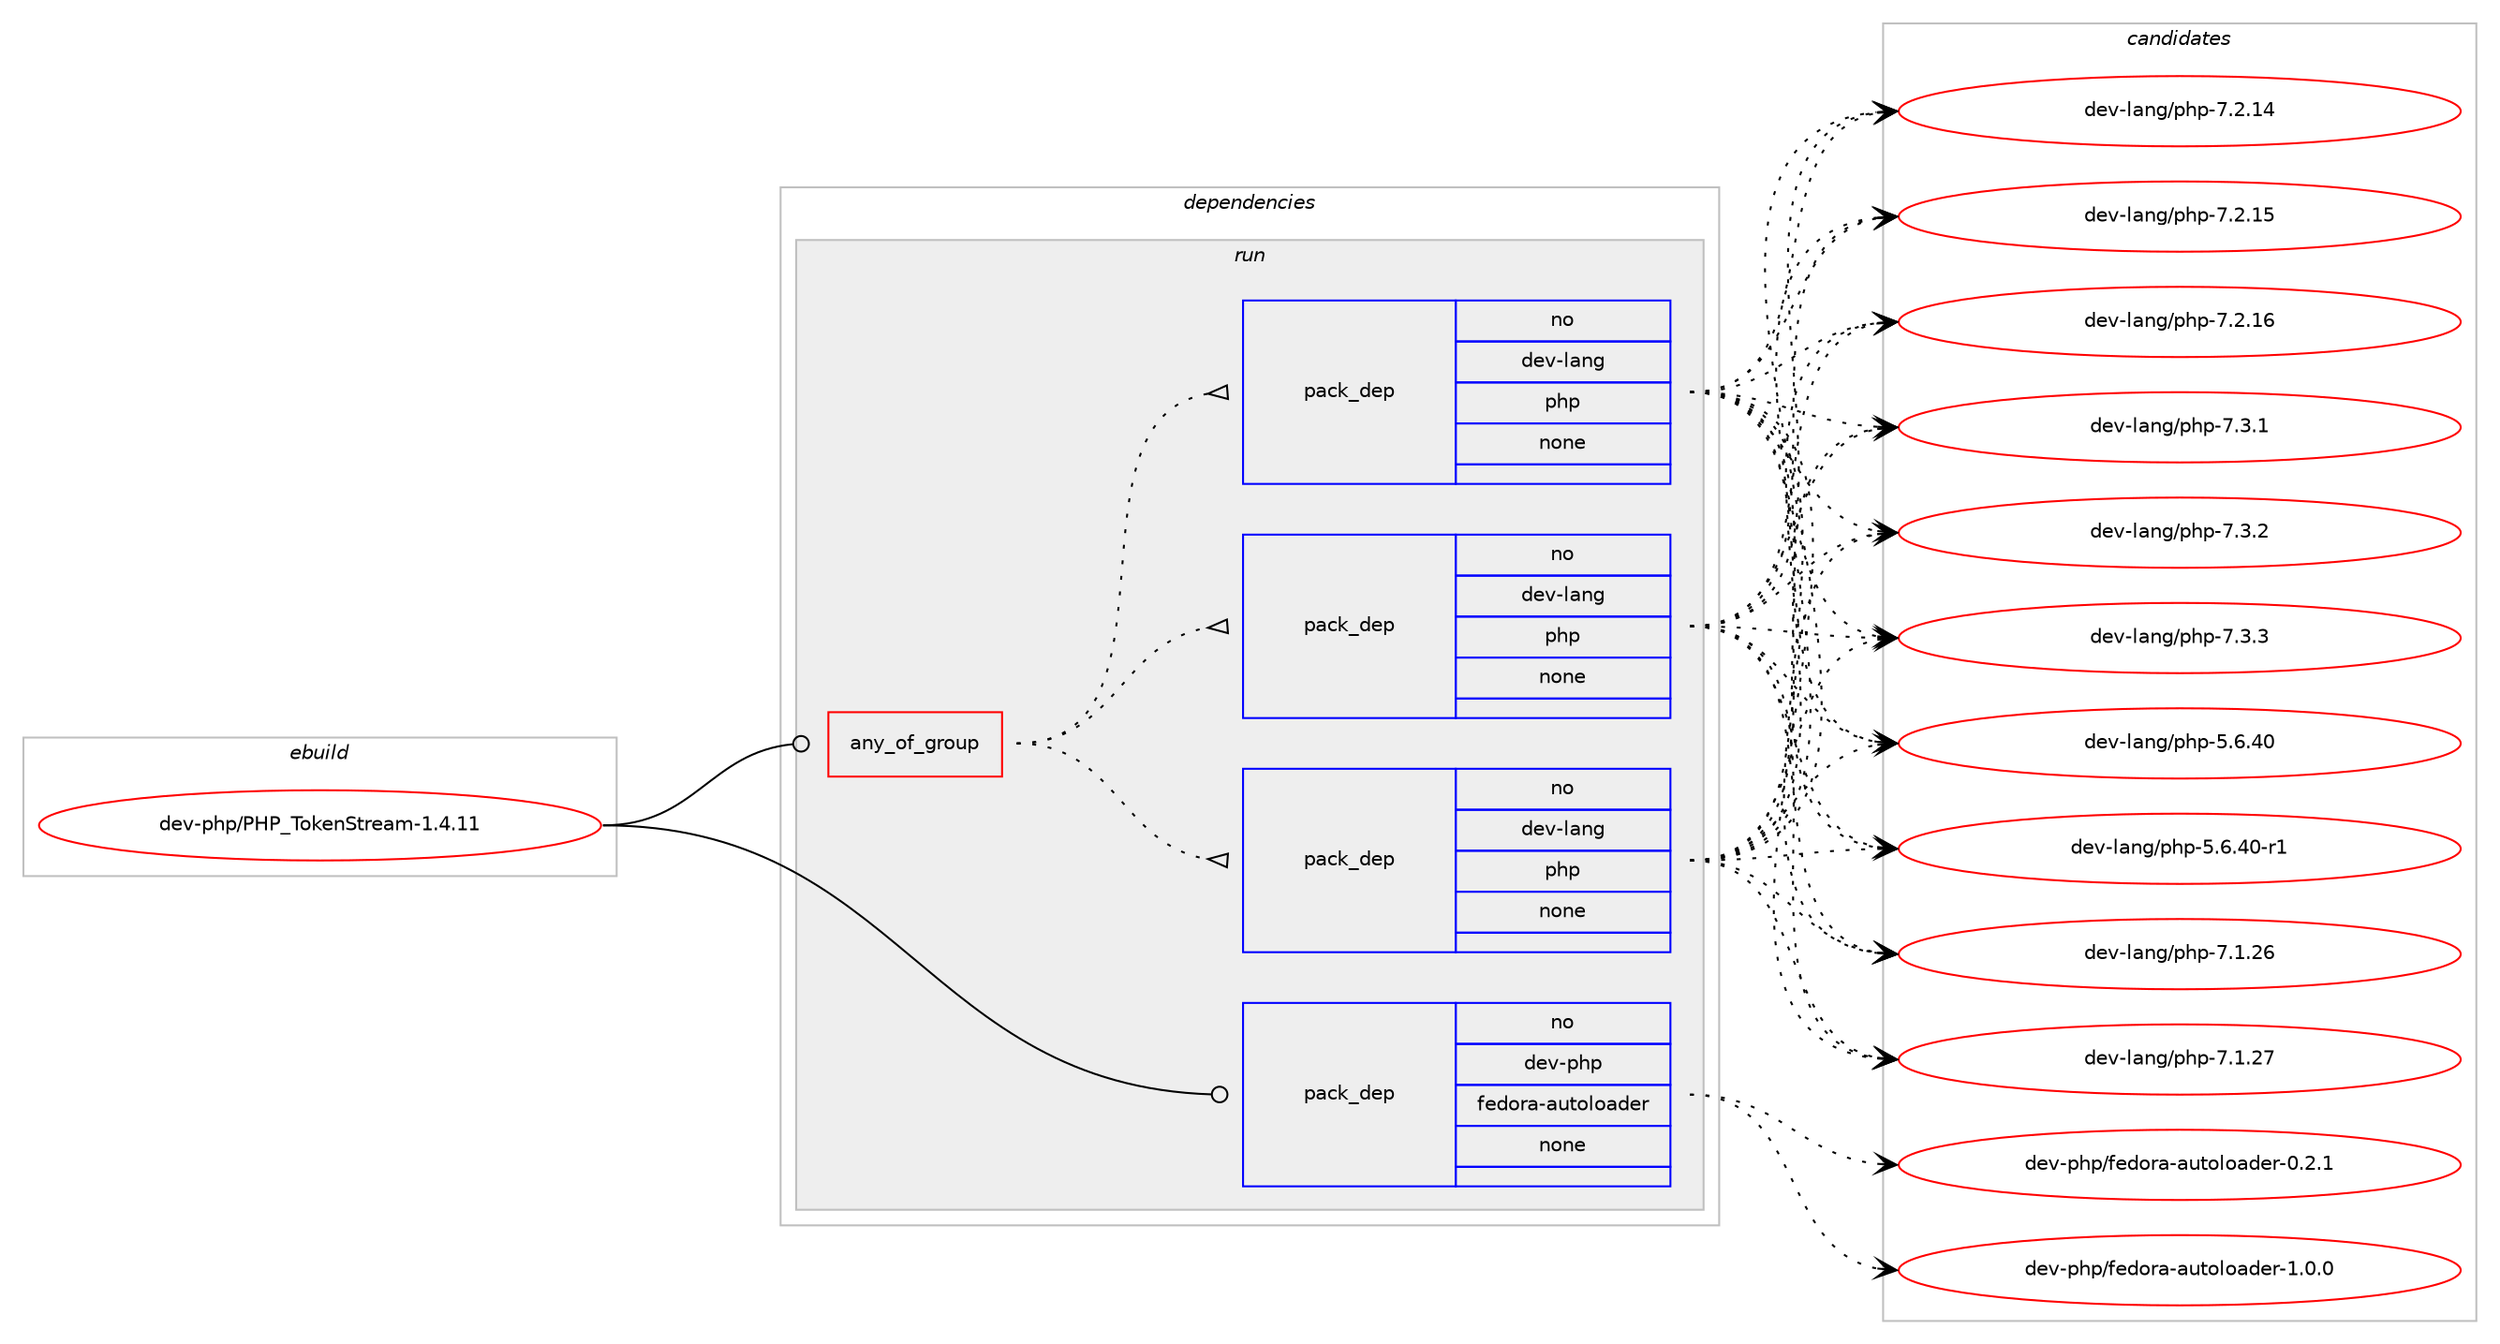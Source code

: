 digraph prolog {

# *************
# Graph options
# *************

newrank=true;
concentrate=true;
compound=true;
graph [rankdir=LR,fontname=Helvetica,fontsize=10,ranksep=1.5];#, ranksep=2.5, nodesep=0.2];
edge  [arrowhead=vee];
node  [fontname=Helvetica,fontsize=10];

# **********
# The ebuild
# **********

subgraph cluster_leftcol {
color=gray;
rank=same;
label=<<i>ebuild</i>>;
id [label="dev-php/PHP_TokenStream-1.4.11", color=red, width=4, href="../dev-php/PHP_TokenStream-1.4.11.svg"];
}

# ****************
# The dependencies
# ****************

subgraph cluster_midcol {
color=gray;
label=<<i>dependencies</i>>;
subgraph cluster_compile {
fillcolor="#eeeeee";
style=filled;
label=<<i>compile</i>>;
}
subgraph cluster_compileandrun {
fillcolor="#eeeeee";
style=filled;
label=<<i>compile and run</i>>;
}
subgraph cluster_run {
fillcolor="#eeeeee";
style=filled;
label=<<i>run</i>>;
subgraph any22504 {
dependency1392711 [label=<<TABLE BORDER="0" CELLBORDER="1" CELLSPACING="0" CELLPADDING="4"><TR><TD CELLPADDING="10">any_of_group</TD></TR></TABLE>>, shape=none, color=red];subgraph pack1000359 {
dependency1392712 [label=<<TABLE BORDER="0" CELLBORDER="1" CELLSPACING="0" CELLPADDING="4" WIDTH="220"><TR><TD ROWSPAN="6" CELLPADDING="30">pack_dep</TD></TR><TR><TD WIDTH="110">no</TD></TR><TR><TD>dev-lang</TD></TR><TR><TD>php</TD></TR><TR><TD>none</TD></TR><TR><TD></TD></TR></TABLE>>, shape=none, color=blue];
}
dependency1392711:e -> dependency1392712:w [weight=20,style="dotted",arrowhead="oinv"];
subgraph pack1000360 {
dependency1392713 [label=<<TABLE BORDER="0" CELLBORDER="1" CELLSPACING="0" CELLPADDING="4" WIDTH="220"><TR><TD ROWSPAN="6" CELLPADDING="30">pack_dep</TD></TR><TR><TD WIDTH="110">no</TD></TR><TR><TD>dev-lang</TD></TR><TR><TD>php</TD></TR><TR><TD>none</TD></TR><TR><TD></TD></TR></TABLE>>, shape=none, color=blue];
}
dependency1392711:e -> dependency1392713:w [weight=20,style="dotted",arrowhead="oinv"];
subgraph pack1000361 {
dependency1392714 [label=<<TABLE BORDER="0" CELLBORDER="1" CELLSPACING="0" CELLPADDING="4" WIDTH="220"><TR><TD ROWSPAN="6" CELLPADDING="30">pack_dep</TD></TR><TR><TD WIDTH="110">no</TD></TR><TR><TD>dev-lang</TD></TR><TR><TD>php</TD></TR><TR><TD>none</TD></TR><TR><TD></TD></TR></TABLE>>, shape=none, color=blue];
}
dependency1392711:e -> dependency1392714:w [weight=20,style="dotted",arrowhead="oinv"];
}
id:e -> dependency1392711:w [weight=20,style="solid",arrowhead="odot"];
subgraph pack1000362 {
dependency1392715 [label=<<TABLE BORDER="0" CELLBORDER="1" CELLSPACING="0" CELLPADDING="4" WIDTH="220"><TR><TD ROWSPAN="6" CELLPADDING="30">pack_dep</TD></TR><TR><TD WIDTH="110">no</TD></TR><TR><TD>dev-php</TD></TR><TR><TD>fedora-autoloader</TD></TR><TR><TD>none</TD></TR><TR><TD></TD></TR></TABLE>>, shape=none, color=blue];
}
id:e -> dependency1392715:w [weight=20,style="solid",arrowhead="odot"];
}
}

# **************
# The candidates
# **************

subgraph cluster_choices {
rank=same;
color=gray;
label=<<i>candidates</i>>;

subgraph choice1000359 {
color=black;
nodesep=1;
choice10010111845108971101034711210411245534654465248 [label="dev-lang/php-5.6.40", color=red, width=4,href="../dev-lang/php-5.6.40.svg"];
choice100101118451089711010347112104112455346544652484511449 [label="dev-lang/php-5.6.40-r1", color=red, width=4,href="../dev-lang/php-5.6.40-r1.svg"];
choice10010111845108971101034711210411245554649465054 [label="dev-lang/php-7.1.26", color=red, width=4,href="../dev-lang/php-7.1.26.svg"];
choice10010111845108971101034711210411245554649465055 [label="dev-lang/php-7.1.27", color=red, width=4,href="../dev-lang/php-7.1.27.svg"];
choice10010111845108971101034711210411245554650464952 [label="dev-lang/php-7.2.14", color=red, width=4,href="../dev-lang/php-7.2.14.svg"];
choice10010111845108971101034711210411245554650464953 [label="dev-lang/php-7.2.15", color=red, width=4,href="../dev-lang/php-7.2.15.svg"];
choice10010111845108971101034711210411245554650464954 [label="dev-lang/php-7.2.16", color=red, width=4,href="../dev-lang/php-7.2.16.svg"];
choice100101118451089711010347112104112455546514649 [label="dev-lang/php-7.3.1", color=red, width=4,href="../dev-lang/php-7.3.1.svg"];
choice100101118451089711010347112104112455546514650 [label="dev-lang/php-7.3.2", color=red, width=4,href="../dev-lang/php-7.3.2.svg"];
choice100101118451089711010347112104112455546514651 [label="dev-lang/php-7.3.3", color=red, width=4,href="../dev-lang/php-7.3.3.svg"];
dependency1392712:e -> choice10010111845108971101034711210411245534654465248:w [style=dotted,weight="100"];
dependency1392712:e -> choice100101118451089711010347112104112455346544652484511449:w [style=dotted,weight="100"];
dependency1392712:e -> choice10010111845108971101034711210411245554649465054:w [style=dotted,weight="100"];
dependency1392712:e -> choice10010111845108971101034711210411245554649465055:w [style=dotted,weight="100"];
dependency1392712:e -> choice10010111845108971101034711210411245554650464952:w [style=dotted,weight="100"];
dependency1392712:e -> choice10010111845108971101034711210411245554650464953:w [style=dotted,weight="100"];
dependency1392712:e -> choice10010111845108971101034711210411245554650464954:w [style=dotted,weight="100"];
dependency1392712:e -> choice100101118451089711010347112104112455546514649:w [style=dotted,weight="100"];
dependency1392712:e -> choice100101118451089711010347112104112455546514650:w [style=dotted,weight="100"];
dependency1392712:e -> choice100101118451089711010347112104112455546514651:w [style=dotted,weight="100"];
}
subgraph choice1000360 {
color=black;
nodesep=1;
choice10010111845108971101034711210411245534654465248 [label="dev-lang/php-5.6.40", color=red, width=4,href="../dev-lang/php-5.6.40.svg"];
choice100101118451089711010347112104112455346544652484511449 [label="dev-lang/php-5.6.40-r1", color=red, width=4,href="../dev-lang/php-5.6.40-r1.svg"];
choice10010111845108971101034711210411245554649465054 [label="dev-lang/php-7.1.26", color=red, width=4,href="../dev-lang/php-7.1.26.svg"];
choice10010111845108971101034711210411245554649465055 [label="dev-lang/php-7.1.27", color=red, width=4,href="../dev-lang/php-7.1.27.svg"];
choice10010111845108971101034711210411245554650464952 [label="dev-lang/php-7.2.14", color=red, width=4,href="../dev-lang/php-7.2.14.svg"];
choice10010111845108971101034711210411245554650464953 [label="dev-lang/php-7.2.15", color=red, width=4,href="../dev-lang/php-7.2.15.svg"];
choice10010111845108971101034711210411245554650464954 [label="dev-lang/php-7.2.16", color=red, width=4,href="../dev-lang/php-7.2.16.svg"];
choice100101118451089711010347112104112455546514649 [label="dev-lang/php-7.3.1", color=red, width=4,href="../dev-lang/php-7.3.1.svg"];
choice100101118451089711010347112104112455546514650 [label="dev-lang/php-7.3.2", color=red, width=4,href="../dev-lang/php-7.3.2.svg"];
choice100101118451089711010347112104112455546514651 [label="dev-lang/php-7.3.3", color=red, width=4,href="../dev-lang/php-7.3.3.svg"];
dependency1392713:e -> choice10010111845108971101034711210411245534654465248:w [style=dotted,weight="100"];
dependency1392713:e -> choice100101118451089711010347112104112455346544652484511449:w [style=dotted,weight="100"];
dependency1392713:e -> choice10010111845108971101034711210411245554649465054:w [style=dotted,weight="100"];
dependency1392713:e -> choice10010111845108971101034711210411245554649465055:w [style=dotted,weight="100"];
dependency1392713:e -> choice10010111845108971101034711210411245554650464952:w [style=dotted,weight="100"];
dependency1392713:e -> choice10010111845108971101034711210411245554650464953:w [style=dotted,weight="100"];
dependency1392713:e -> choice10010111845108971101034711210411245554650464954:w [style=dotted,weight="100"];
dependency1392713:e -> choice100101118451089711010347112104112455546514649:w [style=dotted,weight="100"];
dependency1392713:e -> choice100101118451089711010347112104112455546514650:w [style=dotted,weight="100"];
dependency1392713:e -> choice100101118451089711010347112104112455546514651:w [style=dotted,weight="100"];
}
subgraph choice1000361 {
color=black;
nodesep=1;
choice10010111845108971101034711210411245534654465248 [label="dev-lang/php-5.6.40", color=red, width=4,href="../dev-lang/php-5.6.40.svg"];
choice100101118451089711010347112104112455346544652484511449 [label="dev-lang/php-5.6.40-r1", color=red, width=4,href="../dev-lang/php-5.6.40-r1.svg"];
choice10010111845108971101034711210411245554649465054 [label="dev-lang/php-7.1.26", color=red, width=4,href="../dev-lang/php-7.1.26.svg"];
choice10010111845108971101034711210411245554649465055 [label="dev-lang/php-7.1.27", color=red, width=4,href="../dev-lang/php-7.1.27.svg"];
choice10010111845108971101034711210411245554650464952 [label="dev-lang/php-7.2.14", color=red, width=4,href="../dev-lang/php-7.2.14.svg"];
choice10010111845108971101034711210411245554650464953 [label="dev-lang/php-7.2.15", color=red, width=4,href="../dev-lang/php-7.2.15.svg"];
choice10010111845108971101034711210411245554650464954 [label="dev-lang/php-7.2.16", color=red, width=4,href="../dev-lang/php-7.2.16.svg"];
choice100101118451089711010347112104112455546514649 [label="dev-lang/php-7.3.1", color=red, width=4,href="../dev-lang/php-7.3.1.svg"];
choice100101118451089711010347112104112455546514650 [label="dev-lang/php-7.3.2", color=red, width=4,href="../dev-lang/php-7.3.2.svg"];
choice100101118451089711010347112104112455546514651 [label="dev-lang/php-7.3.3", color=red, width=4,href="../dev-lang/php-7.3.3.svg"];
dependency1392714:e -> choice10010111845108971101034711210411245534654465248:w [style=dotted,weight="100"];
dependency1392714:e -> choice100101118451089711010347112104112455346544652484511449:w [style=dotted,weight="100"];
dependency1392714:e -> choice10010111845108971101034711210411245554649465054:w [style=dotted,weight="100"];
dependency1392714:e -> choice10010111845108971101034711210411245554649465055:w [style=dotted,weight="100"];
dependency1392714:e -> choice10010111845108971101034711210411245554650464952:w [style=dotted,weight="100"];
dependency1392714:e -> choice10010111845108971101034711210411245554650464953:w [style=dotted,weight="100"];
dependency1392714:e -> choice10010111845108971101034711210411245554650464954:w [style=dotted,weight="100"];
dependency1392714:e -> choice100101118451089711010347112104112455546514649:w [style=dotted,weight="100"];
dependency1392714:e -> choice100101118451089711010347112104112455546514650:w [style=dotted,weight="100"];
dependency1392714:e -> choice100101118451089711010347112104112455546514651:w [style=dotted,weight="100"];
}
subgraph choice1000362 {
color=black;
nodesep=1;
choice100101118451121041124710210110011111497459711711611110811197100101114454846504649 [label="dev-php/fedora-autoloader-0.2.1", color=red, width=4,href="../dev-php/fedora-autoloader-0.2.1.svg"];
choice100101118451121041124710210110011111497459711711611110811197100101114454946484648 [label="dev-php/fedora-autoloader-1.0.0", color=red, width=4,href="../dev-php/fedora-autoloader-1.0.0.svg"];
dependency1392715:e -> choice100101118451121041124710210110011111497459711711611110811197100101114454846504649:w [style=dotted,weight="100"];
dependency1392715:e -> choice100101118451121041124710210110011111497459711711611110811197100101114454946484648:w [style=dotted,weight="100"];
}
}

}
